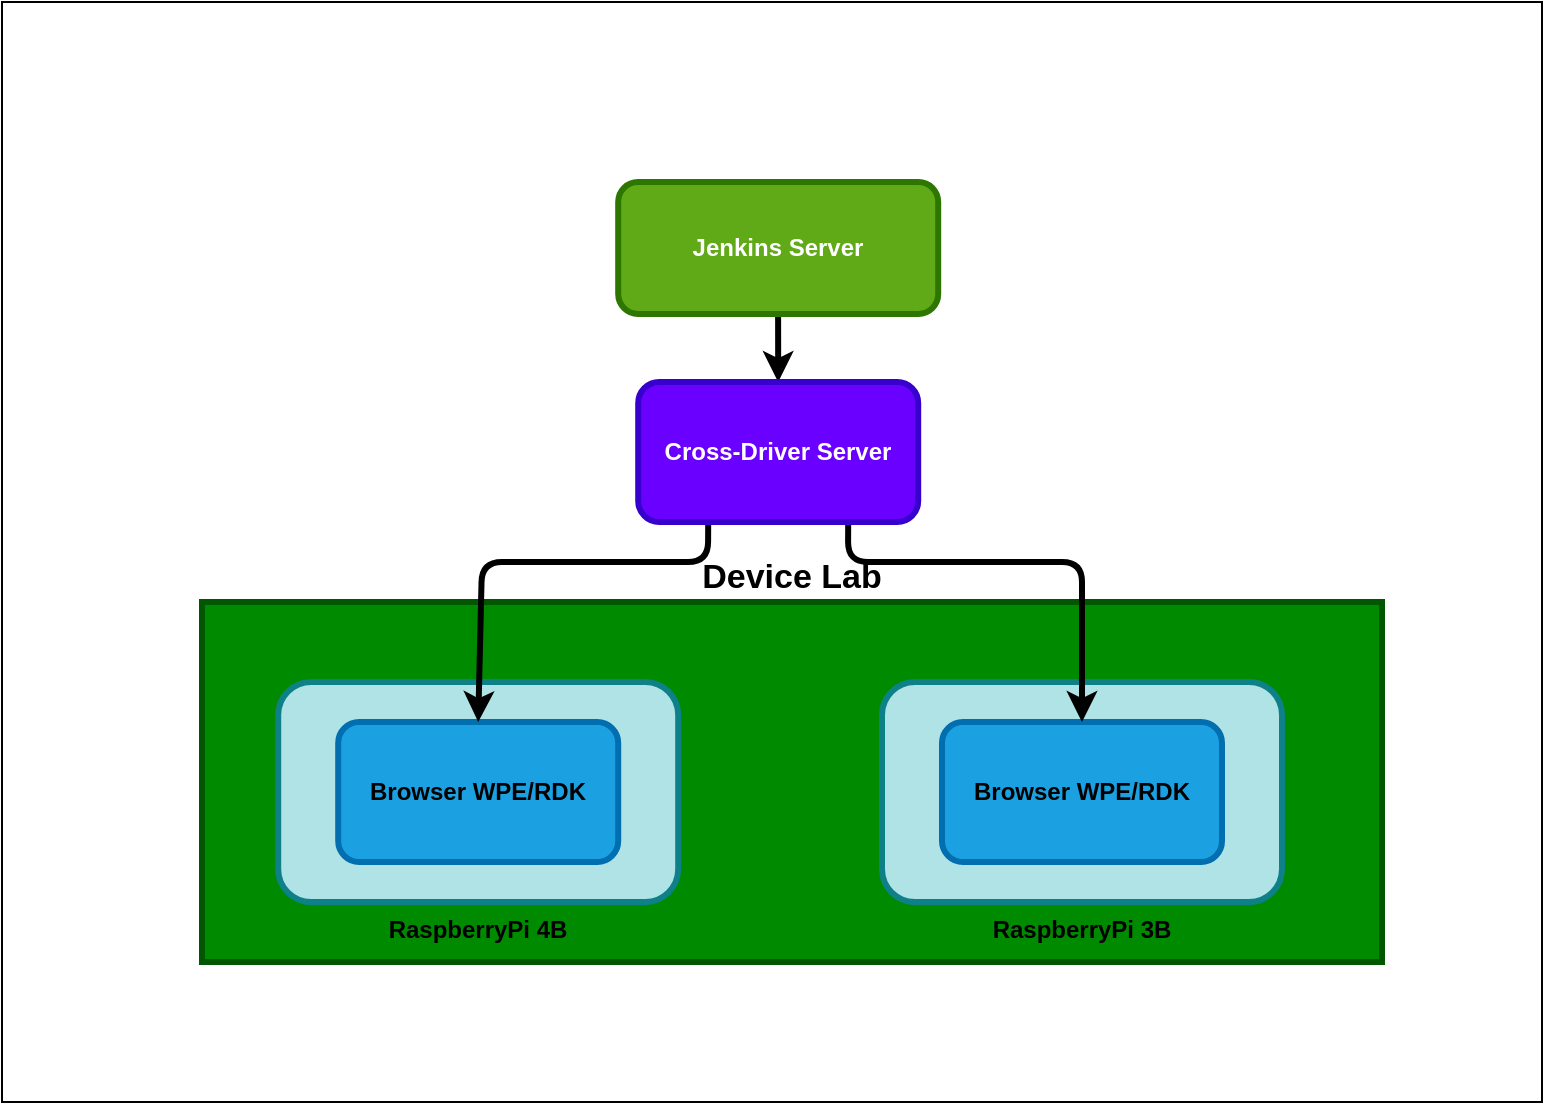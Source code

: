 <mxfile>
    <diagram id="cAKzJsE4fb3bCF7Mvvnf" name="Page-1">
        <mxGraphModel dx="1194" dy="711" grid="1" gridSize="10" guides="1" tooltips="1" connect="1" arrows="1" fold="1" page="1" pageScale="1" pageWidth="827" pageHeight="1169" math="0" shadow="0">
            <root>
                <mxCell id="0"/>
                <mxCell id="1" parent="0"/>
                <mxCell id="12" value="" style="rounded=0;whiteSpace=wrap;html=1;labelPosition=center;verticalLabelPosition=top;align=center;verticalAlign=bottom;" vertex="1" parent="1">
                    <mxGeometry y="170" width="770" height="550" as="geometry"/>
                </mxCell>
                <mxCell id="6" value="Device Lab" style="rounded=0;whiteSpace=wrap;html=1;labelPosition=center;verticalLabelPosition=top;align=center;verticalAlign=bottom;strokeWidth=3;fillColor=#008a00;strokeColor=#005700;fontSize=17;fontColor=#000000;fontStyle=1" vertex="1" parent="1">
                    <mxGeometry x="100" y="470" width="590" height="180" as="geometry"/>
                </mxCell>
                <mxCell id="2" value="RaspberryPi 4B" style="rounded=1;whiteSpace=wrap;html=1;labelPosition=center;verticalLabelPosition=bottom;align=center;verticalAlign=top;strokeWidth=3;fillColor=#b0e3e6;strokeColor=#0e8088;fontColor=#000000;fontStyle=1" vertex="1" parent="1">
                    <mxGeometry x="138.1" y="510" width="200" height="110" as="geometry"/>
                </mxCell>
                <mxCell id="15" style="edgeStyle=none;html=1;entryX=0.5;entryY=0;entryDx=0;entryDy=0;strokeWidth=3;" edge="1" parent="1" source="5" target="13">
                    <mxGeometry relative="1" as="geometry">
                        <Array as="points">
                            <mxPoint x="388" y="290"/>
                        </Array>
                    </mxGeometry>
                </mxCell>
                <mxCell id="5" value="Jenkins Server" style="rounded=1;whiteSpace=wrap;html=1;strokeWidth=3;fillColor=#60a917;fontColor=#ffffff;strokeColor=#2D7600;fontStyle=1" vertex="1" parent="1">
                    <mxGeometry x="308.1" y="260" width="160" height="65.95" as="geometry"/>
                </mxCell>
                <mxCell id="9" value="Browser WPE/RDK" style="rounded=1;whiteSpace=wrap;html=1;strokeWidth=3;fillColor=#1ba1e2;fontColor=#000000;strokeColor=#006EAF;fontStyle=1" vertex="1" parent="1">
                    <mxGeometry x="168.1" y="530" width="140" height="70" as="geometry"/>
                </mxCell>
                <mxCell id="10" value="RaspberryPi 3B" style="rounded=1;whiteSpace=wrap;html=1;labelPosition=center;verticalLabelPosition=bottom;align=center;verticalAlign=top;strokeWidth=3;fillColor=#b0e3e6;strokeColor=#0e8088;fontColor=#000000;fontStyle=1" vertex="1" parent="1">
                    <mxGeometry x="440" y="510" width="200" height="110" as="geometry"/>
                </mxCell>
                <mxCell id="11" value="Browser WPE/RDK" style="rounded=1;whiteSpace=wrap;html=1;strokeWidth=3;fillColor=#1ba1e2;fontColor=#000000;strokeColor=#006EAF;fontStyle=1" vertex="1" parent="1">
                    <mxGeometry x="470" y="530" width="140" height="70" as="geometry"/>
                </mxCell>
                <mxCell id="16" style="edgeStyle=none;html=1;entryX=0.5;entryY=0;entryDx=0;entryDy=0;strokeWidth=3;exitX=0.25;exitY=1;exitDx=0;exitDy=0;" edge="1" parent="1" source="13" target="9">
                    <mxGeometry relative="1" as="geometry">
                        <Array as="points">
                            <mxPoint x="353" y="450"/>
                            <mxPoint x="240" y="450"/>
                        </Array>
                    </mxGeometry>
                </mxCell>
                <mxCell id="17" style="edgeStyle=none;html=1;entryX=0.5;entryY=0;entryDx=0;entryDy=0;strokeWidth=3;exitX=0.75;exitY=1;exitDx=0;exitDy=0;" edge="1" parent="1" source="13" target="11">
                    <mxGeometry relative="1" as="geometry">
                        <Array as="points">
                            <mxPoint x="423" y="450"/>
                            <mxPoint x="540" y="450"/>
                        </Array>
                    </mxGeometry>
                </mxCell>
                <mxCell id="13" value="Cross-Driver Server" style="rounded=1;whiteSpace=wrap;html=1;strokeWidth=3;fillColor=#6a00ff;fontColor=#ffffff;strokeColor=#3700CC;fontStyle=1" vertex="1" parent="1">
                    <mxGeometry x="318.1" y="360" width="140" height="70" as="geometry"/>
                </mxCell>
            </root>
        </mxGraphModel>
    </diagram>
</mxfile>
